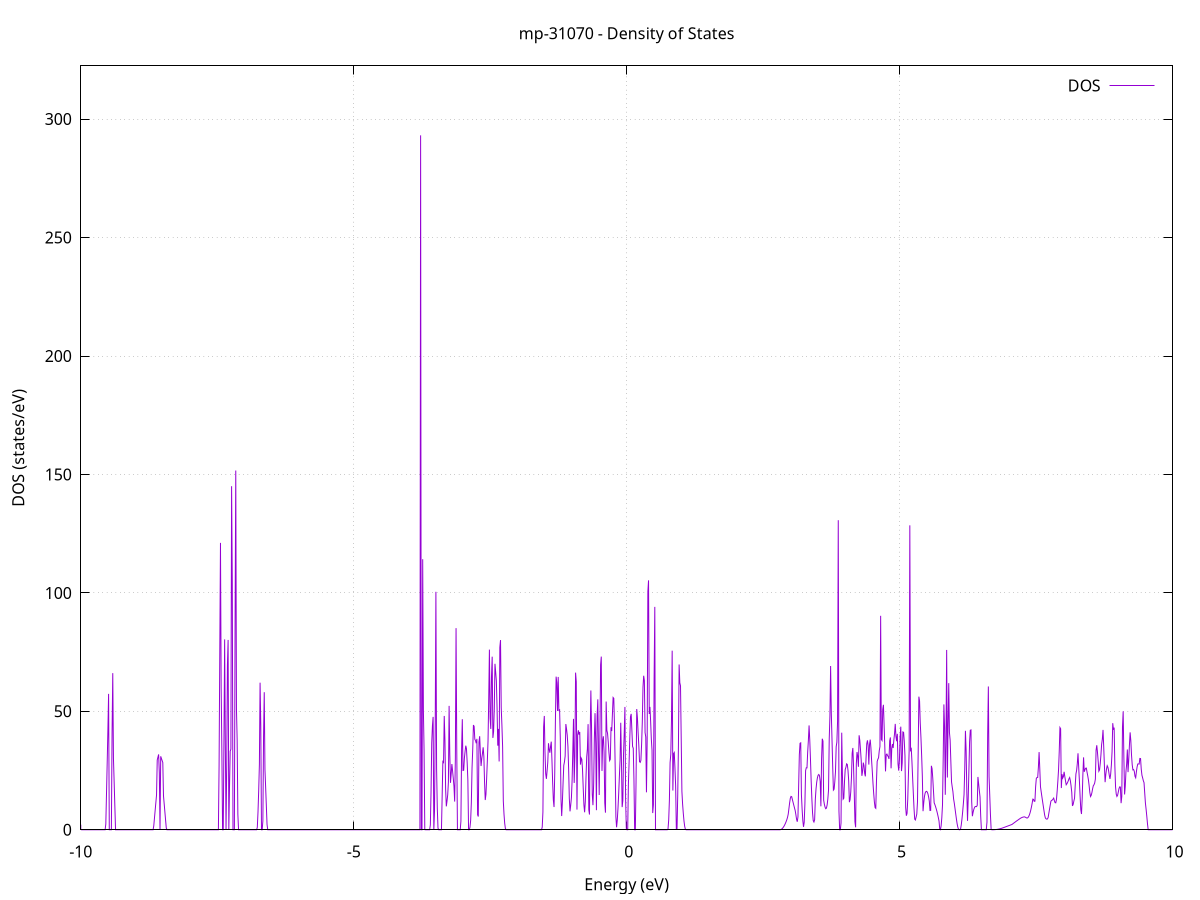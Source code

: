 set title 'mp-31070 - Density of States'
set xlabel 'Energy (eV)'
set ylabel 'DOS (states/eV)'
set grid
set xrange [-10:10]
set yrange [0:322.476]
set xzeroaxis lt -1
set terminal png size 800,600
set output 'mp-31070_dos_gnuplot.png'
plot '-' using 1:2 with lines title 'DOS'
-14.748600 0.000000
-14.735800 0.000000
-14.723100 0.000000
-14.710400 0.000000
-14.697600 0.000000
-14.684900 0.000000
-14.672200 0.000000
-14.659400 0.000000
-14.646700 0.000000
-14.634000 0.000000
-14.621300 0.000000
-14.608500 0.000000
-14.595800 0.000000
-14.583100 0.000000
-14.570300 0.000000
-14.557600 0.000000
-14.544900 0.000000
-14.532100 0.000000
-14.519400 0.000000
-14.506700 0.000000
-14.493900 0.000000
-14.481200 0.000000
-14.468500 0.000000
-14.455700 0.000000
-14.443000 0.000000
-14.430300 0.000000
-14.417600 0.000000
-14.404800 0.000000
-14.392100 0.000000
-14.379400 0.000000
-14.366600 0.000000
-14.353900 0.000000
-14.341200 0.000000
-14.328400 0.000000
-14.315700 0.000000
-14.303000 0.000000
-14.290200 0.000000
-14.277500 0.000000
-14.264800 0.000000
-14.252100 0.000000
-14.239300 0.000000
-14.226600 0.000000
-14.213900 0.000000
-14.201100 0.000000
-14.188400 0.000000
-14.175700 0.000000
-14.162900 0.000000
-14.150200 0.000000
-14.137500 0.000000
-14.124700 0.000000
-14.112000 0.000000
-14.099300 0.000000
-14.086600 0.000000
-14.073800 0.000000
-14.061100 0.000000
-14.048400 0.000000
-14.035600 0.000000
-14.022900 0.000000
-14.010200 0.000000
-13.997400 0.000000
-13.984700 0.000000
-13.972000 0.000000
-13.959200 0.000000
-13.946500 0.000000
-13.933800 0.000000
-13.921100 0.000000
-13.908300 0.000000
-13.895600 0.000000
-13.882900 0.000000
-13.870100 0.000000
-13.857400 0.000000
-13.844700 0.000000
-13.831900 0.000000
-13.819200 0.000000
-13.806500 0.000000
-13.793700 0.000000
-13.781000 0.000000
-13.768300 0.000000
-13.755500 0.000000
-13.742800 0.000000
-13.730100 0.000000
-13.717400 0.000000
-13.704600 0.000000
-13.691900 0.000000
-13.679200 0.000000
-13.666400 0.000000
-13.653700 0.000000
-13.641000 0.000000
-13.628200 0.000000
-13.615500 0.000000
-13.602800 0.000000
-13.590000 0.075100
-13.577300 10.812100
-13.564600 32.021800
-13.551900 72.703900
-13.539100 54.502700
-13.526400 0.000000
-13.513700 0.000000
-13.500900 24.089600
-13.488200 103.522600
-13.475500 30.984400
-13.462700 11.812100
-13.450000 0.000000
-13.437300 0.000000
-13.424500 16.149000
-13.411800 77.083300
-13.399100 0.000000
-13.386400 0.000000
-13.373600 303.944700
-13.360900 68.417900
-13.348200 0.000000
-13.335400 0.000000
-13.322700 0.000000
-13.310000 0.000000
-13.297200 0.000000
-13.284500 0.000000
-13.271800 0.000000
-13.259000 0.000000
-13.246300 0.000000
-13.233600 0.000000
-13.220900 0.000000
-13.208100 0.000000
-13.195400 0.000000
-13.182700 0.000000
-13.169900 0.000000
-13.157200 0.000000
-13.144500 0.000000
-13.131700 0.000000
-13.119000 0.000000
-13.106300 0.000000
-13.093500 0.000000
-13.080800 0.000000
-13.068100 0.000000
-13.055300 0.000000
-13.042600 0.000000
-13.029900 0.000000
-13.017200 0.000000
-13.004400 0.000000
-12.991700 0.000000
-12.979000 0.000000
-12.966200 0.000000
-12.953500 0.000000
-12.940800 0.000000
-12.928000 0.000000
-12.915300 0.000000
-12.902600 0.000000
-12.889800 0.000000
-12.877100 0.000000
-12.864400 0.000000
-12.851700 0.000000
-12.838900 0.000000
-12.826200 0.000000
-12.813500 0.000000
-12.800700 0.000000
-12.788000 0.000000
-12.775300 0.000000
-12.762500 0.000000
-12.749800 0.000000
-12.737100 0.000000
-12.724300 0.000000
-12.711600 0.000000
-12.698900 0.000000
-12.686200 0.000000
-12.673400 0.000000
-12.660700 0.000000
-12.648000 0.000000
-12.635200 0.000000
-12.622500 0.000000
-12.609800 0.000000
-12.597000 0.000000
-12.584300 0.000000
-12.571600 0.000000
-12.558800 0.000000
-12.546100 0.000000
-12.533400 0.000000
-12.520700 0.000000
-12.507900 66.989300
-12.495200 119.890700
-12.482500 0.000000
-12.469700 7.615300
-12.457000 93.693900
-12.444300 53.836500
-12.431500 5.366300
-12.418800 0.000000
-12.406100 0.000000
-12.393300 0.000000
-12.380600 0.000000
-12.367900 0.000000
-12.355100 0.000000
-12.342400 0.000000
-12.329700 0.000000
-12.317000 0.000000
-12.304200 0.000000
-12.291500 0.000000
-12.278800 0.000000
-12.266000 0.000000
-12.253300 0.000000
-12.240600 0.000000
-12.227800 0.000000
-12.215100 0.000000
-12.202400 0.000000
-12.189600 0.000000
-12.176900 0.000000
-12.164200 0.000000
-12.151500 0.000000
-12.138700 0.000000
-12.126000 23.594200
-12.113300 187.990400
-12.100500 24.473800
-12.087800 132.411100
-12.075100 159.694600
-12.062300 441.573500
-12.049600 78.856600
-12.036900 15.398400
-12.024100 124.031700
-12.011400 122.942800
-11.998700 0.000000
-11.986000 0.000000
-11.973200 0.000000
-11.960500 0.000000
-11.947800 0.000000
-11.935000 0.000000
-11.922300 0.000000
-11.909600 0.000000
-11.896800 8.662100
-11.884100 21.819700
-11.871400 53.497200
-11.858600 56.990800
-11.845900 27.153300
-11.833200 84.093200
-11.820500 79.676700
-11.807700 25.110700
-11.795000 8.122400
-11.782300 0.000000
-11.769500 0.000000
-11.756800 0.000000
-11.744100 0.000000
-11.731300 0.000000
-11.718600 0.000000
-11.705900 0.000000
-11.693100 0.000000
-11.680400 0.000000
-11.667700 0.000000
-11.654900 0.000000
-11.642200 0.000000
-11.629500 0.000000
-11.616800 0.000000
-11.604000 0.000000
-11.591300 0.000000
-11.578600 0.000000
-11.565800 0.000000
-11.553100 0.000000
-11.540400 0.000000
-11.527600 0.000000
-11.514900 0.000000
-11.502200 0.000000
-11.489400 0.000000
-11.476700 0.000000
-11.464000 0.000000
-11.451300 0.000000
-11.438500 0.000000
-11.425800 0.000000
-11.413100 0.000000
-11.400300 0.000000
-11.387600 0.000000
-11.374900 0.000000
-11.362100 0.000000
-11.349400 0.000000
-11.336700 0.000000
-11.323900 0.000000
-11.311200 0.000000
-11.298500 0.000000
-11.285800 0.000000
-11.273000 0.000000
-11.260300 0.000000
-11.247600 0.000000
-11.234800 0.000000
-11.222100 0.000000
-11.209400 0.000000
-11.196600 0.000000
-11.183900 0.000000
-11.171200 0.000000
-11.158400 0.000000
-11.145700 0.000000
-11.133000 0.000000
-11.120300 0.000000
-11.107500 0.000000
-11.094800 0.000000
-11.082100 0.000000
-11.069300 73.711200
-11.056600 76.826300
-11.043900 0.000000
-11.031100 0.000000
-11.018400 103.916700
-11.005700 0.000000
-10.992900 0.000000
-10.980200 0.000000
-10.967500 0.000000
-10.954700 0.000000
-10.942000 0.000000
-10.929300 0.000000
-10.916600 0.000000
-10.903800 0.000000
-10.891100 0.000000
-10.878400 0.000000
-10.865600 0.000000
-10.852900 0.000000
-10.840200 0.000000
-10.827400 0.000000
-10.814700 0.000000
-10.802000 22.239300
-10.789200 64.684100
-10.776500 0.000000
-10.763800 0.000000
-10.751100 0.000000
-10.738300 77.392400
-10.725600 40.980300
-10.712900 0.000000
-10.700100 0.000000
-10.687400 0.000000
-10.674700 0.000000
-10.661900 0.000000
-10.649200 0.000000
-10.636500 0.000000
-10.623700 0.000000
-10.611000 0.000000
-10.598300 0.000000
-10.585600 0.000000
-10.572800 0.000000
-10.560100 0.000000
-10.547400 0.000000
-10.534600 0.000000
-10.521900 0.000000
-10.509200 0.000000
-10.496400 0.000000
-10.483700 0.000000
-10.471000 0.000000
-10.458200 0.000000
-10.445500 0.000000
-10.432800 0.000000
-10.420100 0.000000
-10.407300 0.000000
-10.394600 0.000000
-10.381900 0.000000
-10.369100 0.000000
-10.356400 0.000000
-10.343700 0.000000
-10.330900 0.000000
-10.318200 0.000000
-10.305500 0.000000
-10.292700 0.000000
-10.280000 0.000000
-10.267300 0.000000
-10.254500 0.000000
-10.241800 0.000000
-10.229100 0.000000
-10.216400 0.000000
-10.203600 0.000000
-10.190900 0.000000
-10.178200 0.000000
-10.165400 0.000000
-10.152700 0.000000
-10.140000 0.000000
-10.127200 0.000000
-10.114500 0.000000
-10.101800 0.000000
-10.089000 0.000000
-10.076300 0.000000
-10.063600 0.000000
-10.050900 0.000000
-10.038100 0.000000
-10.025400 302.404400
-10.012700 252.895100
-9.999900 0.353700
-9.987200 0.000000
-9.974500 0.000000
-9.961700 0.000000
-9.949000 0.000000
-9.936300 0.000000
-9.923500 0.000000
-9.910800 0.000000
-9.898100 0.000000
-9.885400 0.000000
-9.872600 0.000000
-9.859900 0.000000
-9.847200 0.000000
-9.834400 0.000000
-9.821700 0.000000
-9.809000 0.000000
-9.796200 0.000000
-9.783500 0.000000
-9.770800 0.000000
-9.758000 0.000000
-9.745300 0.000000
-9.732600 0.000000
-9.719900 0.000000
-9.707100 0.000000
-9.694400 0.000000
-9.681700 0.000000
-9.668900 0.000000
-9.656200 0.000000
-9.643500 0.000000
-9.630700 0.000000
-9.618000 0.000000
-9.605300 0.000000
-9.592500 0.000000
-9.579800 0.000000
-9.567100 0.000000
-9.554300 0.000000
-9.541600 2.419300
-9.528900 15.385600
-9.516200 28.366600
-9.503400 42.123800
-9.490700 57.367500
-9.478000 0.000000
-9.465200 0.000000
-9.452500 0.000000
-9.439800 0.000000
-9.427000 40.747800
-9.414300 66.116700
-9.401600 30.056200
-9.388800 20.009100
-9.376100 9.960100
-9.363400 0.000100
-9.350700 0.000000
-9.337900 0.000000
-9.325200 0.000000
-9.312500 0.000000
-9.299700 0.000000
-9.287000 0.000000
-9.274300 0.000000
-9.261500 0.000000
-9.248800 0.000000
-9.236100 0.000000
-9.223300 0.000000
-9.210600 0.000000
-9.197900 0.000000
-9.185200 0.000000
-9.172400 0.000000
-9.159700 0.000000
-9.147000 0.000000
-9.134200 0.000000
-9.121500 0.000000
-9.108800 0.000000
-9.096000 0.000000
-9.083300 0.000000
-9.070600 0.000000
-9.057800 0.000000
-9.045100 0.000000
-9.032400 0.000000
-9.019700 0.000000
-9.006900 0.000000
-8.994200 0.000000
-8.981500 0.000000
-8.968700 0.000000
-8.956000 0.000000
-8.943300 0.000000
-8.930500 0.000000
-8.917800 0.000000
-8.905100 0.000000
-8.892300 0.000000
-8.879600 0.000000
-8.866900 0.000000
-8.854100 0.000000
-8.841400 0.000000
-8.828700 0.000000
-8.816000 0.000000
-8.803200 0.000000
-8.790500 0.000000
-8.777800 0.000000
-8.765000 0.000000
-8.752300 0.000000
-8.739600 0.000000
-8.726800 0.000000
-8.714100 0.000000
-8.701400 0.000000
-8.688600 0.000000
-8.675900 0.000000
-8.663200 1.634500
-8.650500 4.903600
-8.637700 8.172300
-8.625000 11.440300
-8.612300 14.707800
-8.599500 29.454800
-8.586800 30.643700
-8.574100 31.816800
-8.561300 24.077800
-8.548600 0.000000
-8.535900 31.007000
-8.523100 30.126500
-8.510400 29.246200
-8.497700 28.366200
-8.485000 14.331700
-8.472200 10.940600
-8.459500 7.552300
-8.446800 4.166700
-8.434000 0.783700
-8.421300 0.000000
-8.408600 0.000000
-8.395800 0.000000
-8.383100 0.000000
-8.370400 0.000000
-8.357600 0.000000
-8.344900 0.000000
-8.332200 0.000000
-8.319500 0.000000
-8.306700 0.000000
-8.294000 0.000000
-8.281300 0.000000
-8.268500 0.000000
-8.255800 0.000000
-8.243100 0.000000
-8.230300 0.000000
-8.217600 0.000000
-8.204900 0.000000
-8.192100 0.000000
-8.179400 0.000000
-8.166700 0.000000
-8.153900 0.000000
-8.141200 0.000000
-8.128500 0.000000
-8.115800 0.000000
-8.103000 0.000000
-8.090300 0.000000
-8.077600 0.000000
-8.064800 0.000000
-8.052100 0.000000
-8.039400 0.000000
-8.026600 0.000000
-8.013900 0.000000
-8.001200 0.000000
-7.988400 0.000000
-7.975700 0.000000
-7.963000 0.000000
-7.950300 0.000000
-7.937500 0.000000
-7.924800 0.000000
-7.912100 0.000000
-7.899300 0.000000
-7.886600 0.000000
-7.873900 0.000000
-7.861100 0.000000
-7.848400 0.000000
-7.835700 0.000000
-7.822900 0.000000
-7.810200 0.000000
-7.797500 0.000000
-7.784800 0.000000
-7.772000 0.000000
-7.759300 0.000000
-7.746600 0.000000
-7.733800 0.000000
-7.721100 0.000000
-7.708400 0.000000
-7.695600 0.000000
-7.682900 0.000000
-7.670200 0.000000
-7.657400 0.000000
-7.644700 0.000000
-7.632000 0.000000
-7.619300 0.000000
-7.606500 0.000000
-7.593800 0.000000
-7.581100 0.000000
-7.568300 0.000000
-7.555600 0.000000
-7.542900 0.000000
-7.530100 0.000000
-7.517400 0.000000
-7.504700 0.000000
-7.491900 0.000000
-7.479200 0.000000
-7.466500 26.931000
-7.453700 74.412800
-7.441000 121.114500
-7.428300 60.025800
-7.415600 33.546900
-7.402800 0.000000
-7.390100 0.000000
-7.377400 37.718500
-7.364600 80.363700
-7.351900 36.877900
-7.339200 0.000000
-7.326400 26.977900
-7.313700 69.462800
-7.301000 80.131500
-7.288200 0.000000
-7.275500 18.266200
-7.262800 33.197800
-7.250100 34.017000
-7.237300 145.025600
-7.224600 104.685100
-7.211900 0.000000
-7.199100 0.000000
-7.186400 0.000000
-7.173700 85.311700
-7.160900 151.646000
-7.148200 51.025400
-7.135500 38.062900
-7.122700 6.582800
-7.110000 0.000000
-7.097300 0.000000
-7.084600 0.000000
-7.071800 0.000000
-7.059100 0.000000
-7.046400 0.000000
-7.033600 0.000000
-7.020900 0.000000
-7.008200 0.000000
-6.995400 0.000000
-6.982700 0.000000
-6.970000 0.000000
-6.957200 0.000000
-6.944500 0.000000
-6.931800 0.000000
-6.919100 0.000000
-6.906300 0.000000
-6.893600 0.000000
-6.880900 0.000000
-6.868100 0.000000
-6.855400 0.000000
-6.842700 0.000000
-6.829900 0.000000
-6.817200 0.000000
-6.804500 0.000000
-6.791700 0.000000
-6.779000 0.000000
-6.766300 1.008700
-6.753500 7.506900
-6.740800 16.571900
-6.728100 27.498000
-6.715400 62.105400
-6.702600 44.163300
-6.689900 0.000000
-6.677200 0.000000
-6.664400 3.696500
-6.651700 39.706300
-6.639000 58.062000
-6.626200 25.528100
-6.613500 17.865300
-6.600800 10.112800
-6.588000 2.270600
-6.575300 0.000000
-6.562600 0.000000
-6.549900 0.000000
-6.537100 0.000000
-6.524400 0.000000
-6.511700 0.000000
-6.498900 0.000000
-6.486200 0.000000
-6.473500 0.000000
-6.460700 0.000000
-6.448000 0.000000
-6.435300 0.000000
-6.422500 0.000000
-6.409800 0.000000
-6.397100 0.000000
-6.384400 0.000000
-6.371600 0.000000
-6.358900 0.000000
-6.346200 0.000000
-6.333400 0.000000
-6.320700 0.000000
-6.308000 0.000000
-6.295200 0.000000
-6.282500 0.000000
-6.269800 0.000000
-6.257000 0.000000
-6.244300 0.000000
-6.231600 0.000000
-6.218800 0.000000
-6.206100 0.000000
-6.193400 0.000000
-6.180700 0.000000
-6.167900 0.000000
-6.155200 0.000000
-6.142500 0.000000
-6.129700 0.000000
-6.117000 0.000000
-6.104300 0.000000
-6.091500 0.000000
-6.078800 0.000000
-6.066100 0.000000
-6.053300 0.000000
-6.040600 0.000000
-6.027900 0.000000
-6.015200 0.000000
-6.002400 0.000000
-5.989700 0.000000
-5.977000 0.000000
-5.964200 0.000000
-5.951500 0.000000
-5.938800 0.000000
-5.926000 0.000000
-5.913300 0.000000
-5.900600 0.000000
-5.887800 0.000000
-5.875100 0.000000
-5.862400 0.000000
-5.849700 0.000000
-5.836900 0.000000
-5.824200 0.000000
-5.811500 0.000000
-5.798700 0.000000
-5.786000 0.000000
-5.773300 0.000000
-5.760500 0.000000
-5.747800 0.000000
-5.735100 0.000000
-5.722300 0.000000
-5.709600 0.000000
-5.696900 0.000000
-5.684200 0.000000
-5.671400 0.000000
-5.658700 0.000000
-5.646000 0.000000
-5.633200 0.000000
-5.620500 0.000000
-5.607800 0.000000
-5.595000 0.000000
-5.582300 0.000000
-5.569600 0.000000
-5.556800 0.000000
-5.544100 0.000000
-5.531400 0.000000
-5.518600 0.000000
-5.505900 0.000000
-5.493200 0.000000
-5.480500 0.000000
-5.467700 0.000000
-5.455000 0.000000
-5.442300 0.000000
-5.429500 0.000000
-5.416800 0.000000
-5.404100 0.000000
-5.391300 0.000000
-5.378600 0.000000
-5.365900 0.000000
-5.353100 0.000000
-5.340400 0.000000
-5.327700 0.000000
-5.315000 0.000000
-5.302200 0.000000
-5.289500 0.000000
-5.276800 0.000000
-5.264000 0.000000
-5.251300 0.000000
-5.238600 0.000000
-5.225800 0.000000
-5.213100 0.000000
-5.200400 0.000000
-5.187600 0.000000
-5.174900 0.000000
-5.162200 0.000000
-5.149500 0.000000
-5.136700 0.000000
-5.124000 0.000000
-5.111300 0.000000
-5.098500 0.000000
-5.085800 0.000000
-5.073100 0.000000
-5.060300 0.000000
-5.047600 0.000000
-5.034900 0.000000
-5.022100 0.000000
-5.009400 0.000000
-4.996700 0.000000
-4.984000 0.000000
-4.971200 0.000000
-4.958500 0.000000
-4.945800 0.000000
-4.933000 0.000000
-4.920300 0.000000
-4.907600 0.000000
-4.894800 0.000000
-4.882100 0.000000
-4.869400 0.000000
-4.856600 0.000000
-4.843900 0.000000
-4.831200 0.000000
-4.818400 0.000000
-4.805700 0.000000
-4.793000 0.000000
-4.780300 0.000000
-4.767500 0.000000
-4.754800 0.000000
-4.742100 0.000000
-4.729300 0.000000
-4.716600 0.000000
-4.703900 0.000000
-4.691100 0.000000
-4.678400 0.000000
-4.665700 0.000000
-4.652900 0.000000
-4.640200 0.000000
-4.627500 0.000000
-4.614800 0.000000
-4.602000 0.000000
-4.589300 0.000000
-4.576600 0.000000
-4.563800 0.000000
-4.551100 0.000000
-4.538400 0.000000
-4.525600 0.000000
-4.512900 0.000000
-4.500200 0.000000
-4.487400 0.000000
-4.474700 0.000000
-4.462000 0.000000
-4.449300 0.000000
-4.436500 0.000000
-4.423800 0.000000
-4.411100 0.000000
-4.398300 0.000000
-4.385600 0.000000
-4.372900 0.000000
-4.360100 0.000000
-4.347400 0.000000
-4.334700 0.000000
-4.321900 0.000000
-4.309200 0.000000
-4.296500 0.000000
-4.283800 0.000000
-4.271000 0.000000
-4.258300 0.000000
-4.245600 0.000000
-4.232800 0.000000
-4.220100 0.000000
-4.207400 0.000000
-4.194600 0.000000
-4.181900 0.000000
-4.169200 0.000000
-4.156400 0.000000
-4.143700 0.000000
-4.131000 0.000000
-4.118200 0.000000
-4.105500 0.000000
-4.092800 0.000000
-4.080100 0.000000
-4.067300 0.000000
-4.054600 0.000000
-4.041900 0.000000
-4.029100 0.000000
-4.016400 0.000000
-4.003700 0.000000
-3.990900 0.000000
-3.978200 0.000000
-3.965500 0.000000
-3.952700 0.000000
-3.940000 0.000000
-3.927300 0.000000
-3.914600 0.000000
-3.901800 0.000000
-3.889100 0.000000
-3.876400 0.000000
-3.863600 0.000000
-3.850900 0.000000
-3.838200 0.000000
-3.825400 0.000000
-3.812700 0.000000
-3.800000 0.000000
-3.787200 0.000000
-3.774500 293.160000
-3.761800 0.000000
-3.749100 0.000000
-3.736300 114.222500
-3.723600 50.372400
-3.710900 33.460400
-3.698100 0.057500
-3.685400 0.000000
-3.672700 0.000000
-3.659900 0.000000
-3.647200 0.000000
-3.634500 0.000000
-3.621700 0.000000
-3.609000 0.000000
-3.596300 2.042600
-3.583600 15.866000
-3.570800 36.688800
-3.558100 43.838600
-3.545400 47.654300
-3.532600 0.000000
-3.519900 7.853700
-3.507200 41.793900
-3.494400 100.450900
-3.481700 25.708400
-3.469000 9.190900
-3.456200 0.719200
-3.443500 0.000000
-3.430800 0.000000
-3.418000 0.000000
-3.405300 0.000000
-3.392600 0.000000
-3.379900 14.022300
-3.367100 28.790500
-3.354400 28.438200
-3.341700 48.060400
-3.328900 37.893000
-3.316200 17.046800
-3.303500 9.889400
-3.290700 12.135600
-3.278000 14.773500
-3.265300 20.161900
-3.252500 52.308700
-3.239800 31.875400
-3.227100 19.824300
-3.214400 23.614900
-3.201600 27.749500
-3.188900 24.872800
-3.176200 21.725200
-3.163400 18.306600
-3.150700 11.897900
-3.138000 30.034900
-3.125200 85.112700
-3.112500 34.683300
-3.099800 0.000000
-3.087000 0.000000
-3.074300 0.000000
-3.061600 0.000000
-3.048900 0.000000
-3.036100 3.596100
-3.023400 34.163400
-3.010700 46.668400
-2.997900 25.037400
-2.985200 25.130200
-2.972500 30.252000
-2.959700 33.117800
-2.947000 35.493700
-2.934300 34.194800
-2.921500 28.380500
-2.908800 20.951600
-2.896100 0.000000
-2.883400 0.002700
-2.870600 1.029900
-2.857900 3.910900
-2.845200 11.464000
-2.832400 26.066200
-2.819700 33.984300
-2.807000 44.214100
-2.794200 43.633300
-2.781500 38.204000
-2.768800 37.651400
-2.756000 36.528200
-2.743300 38.371100
-2.730600 6.333300
-2.717800 5.592900
-2.705100 37.046400
-2.692400 39.498300
-2.679700 32.528500
-2.666900 26.922200
-2.654200 30.027900
-2.641500 32.220300
-2.628700 34.812300
-2.616000 31.053700
-2.603300 20.236600
-2.590500 12.565600
-2.577800 14.893900
-2.565100 21.557200
-2.552300 28.939500
-2.539600 37.434800
-2.526900 54.917600
-2.514200 76.062000
-2.501400 47.119100
-2.488700 42.564600
-2.476000 64.680500
-2.463200 73.068100
-2.450500 38.785700
-2.437800 41.406900
-2.425000 50.942700
-2.412300 70.068500
-2.399600 66.626400
-2.386800 62.892200
-2.374100 51.517300
-2.361400 35.497800
-2.348700 42.578400
-2.335900 28.847400
-2.323200 77.005500
-2.310500 80.084200
-2.297700 51.600300
-2.285000 44.087200
-2.272300 35.026500
-2.259500 12.136500
-2.246800 6.587000
-2.234100 2.720100
-2.221300 0.535900
-2.208600 0.000000
-2.195900 0.000000
-2.183200 0.000000
-2.170400 0.000000
-2.157700 0.000000
-2.145000 0.000000
-2.132200 0.000000
-2.119500 0.000000
-2.106800 0.000000
-2.094000 0.000000
-2.081300 0.000000
-2.068600 0.000000
-2.055800 0.000000
-2.043100 0.000000
-2.030400 0.000000
-2.017600 0.000000
-2.004900 0.000000
-1.992200 0.000000
-1.979500 0.000000
-1.966700 0.000000
-1.954000 0.000000
-1.941300 0.000000
-1.928500 0.000000
-1.915800 0.000000
-1.903100 0.000000
-1.890300 0.000000
-1.877600 0.000000
-1.864900 0.000000
-1.852100 0.000000
-1.839400 0.000000
-1.826700 0.000000
-1.814000 0.000000
-1.801200 0.000000
-1.788500 0.000000
-1.775800 0.000000
-1.763000 0.000000
-1.750300 0.000000
-1.737600 0.000000
-1.724800 0.000000
-1.712100 0.000000
-1.699400 0.000000
-1.686600 0.000000
-1.673900 0.000000
-1.661200 0.000000
-1.648500 0.000000
-1.635700 0.000000
-1.623000 0.000000
-1.610300 0.000000
-1.597500 0.000000
-1.584800 0.000000
-1.572100 0.000000
-1.559300 0.000000
-1.546600 1.117600
-1.533900 7.465400
-1.521100 43.383100
-1.508400 48.059100
-1.495700 32.670000
-1.483000 23.635500
-1.470200 21.487300
-1.457500 24.823600
-1.444800 28.510600
-1.432000 36.528000
-1.419300 33.999600
-1.406600 32.518300
-1.393800 35.162100
-1.381100 37.211000
-1.368400 29.312500
-1.355600 20.029000
-1.342900 12.592900
-1.330200 9.604500
-1.317400 23.809000
-1.304700 46.699000
-1.292000 64.650000
-1.279300 62.005300
-1.266500 50.166300
-1.253800 64.525300
-1.241100 50.398900
-1.228300 50.617400
-1.215600 38.768500
-1.202900 13.103900
-1.190100 5.800500
-1.177400 11.712200
-1.164700 19.665500
-1.151900 27.163100
-1.139200 28.693500
-1.126500 31.101900
-1.113800 44.631200
-1.101000 42.466900
-1.088300 39.918300
-1.075600 35.203900
-1.062800 25.653200
-1.050100 13.135000
-1.037400 7.771700
-1.024600 10.413700
-1.011900 13.517500
-0.999200 20.790200
-0.986400 33.238500
-0.973700 46.825600
-0.961000 19.780500
-0.948300 30.827800
-0.935500 66.349300
-0.922800 62.452200
-0.910100 8.509400
-0.897300 40.008500
-0.884600 42.001800
-0.871900 40.145900
-0.859100 41.297900
-0.846400 27.502000
-0.833700 30.325400
-0.820900 29.746700
-0.808200 25.376700
-0.795500 17.670700
-0.782800 10.430500
-0.770000 7.391900
-0.757300 11.872500
-0.744600 22.074300
-0.731800 30.711200
-0.719100 34.116900
-0.706400 44.581800
-0.693600 8.497100
-0.680900 6.432500
-0.668200 40.489300
-0.655400 58.816300
-0.642700 42.407900
-0.630000 15.026000
-0.617200 10.389900
-0.604500 19.147100
-0.591800 38.620200
-0.579100 49.229600
-0.566300 36.474900
-0.553600 8.272600
-0.540900 47.999900
-0.528100 55.045400
-0.515400 32.689200
-0.502700 14.687500
-0.489900 39.170600
-0.477200 69.615700
-0.464500 73.107600
-0.451700 24.834900
-0.439000 37.363000
-0.426300 39.465000
-0.413600 32.871700
-0.400800 11.368100
-0.388100 7.219200
-0.375400 54.129400
-0.362600 41.983600
-0.349900 40.700900
-0.337200 37.049800
-0.324400 32.581500
-0.311700 29.195700
-0.299000 29.747400
-0.286200 43.278100
-0.273500 41.677300
-0.260800 48.700500
-0.248100 55.842900
-0.235300 55.468800
-0.222600 43.779700
-0.209900 26.326500
-0.197100 5.484600
-0.184400 1.062100
-0.171700 4.077200
-0.158900 8.972000
-0.146200 15.044100
-0.133500 22.326700
-0.120700 29.381700
-0.108000 45.186300
-0.095300 29.396700
-0.082600 9.564400
-0.069800 12.297600
-0.057100 31.969000
-0.044400 40.663300
-0.031600 51.856100
-0.018900 13.159600
-0.006200 0.574400
0.006600 0.000000
0.019300 0.000000
0.032000 19.144500
0.044800 28.505100
0.057500 38.544600
0.070200 47.723900
0.083000 48.923900
0.095700 42.176600
0.108400 35.227900
0.121100 34.381500
0.133900 20.988000
0.146600 0.000000
0.159300 0.000000
0.172100 19.909100
0.184800 50.964200
0.197500 47.167300
0.210300 41.063100
0.223000 35.544400
0.235700 28.761200
0.248500 28.458900
0.261200 29.310100
0.273900 36.039300
0.286600 45.252900
0.299400 60.204500
0.312100 65.020100
0.324800 62.912300
0.337600 41.022400
0.350300 39.171200
0.363000 15.808600
0.375800 37.381800
0.388500 100.491200
0.401200 105.285500
0.414000 48.888400
0.426700 51.875700
0.439400 45.866800
0.452100 38.349500
0.464900 33.608400
0.477600 7.068500
0.490300 10.545100
0.503100 63.567600
0.515800 94.096800
0.528500 0.000000
0.541300 0.000000
0.554000 0.000000
0.566700 0.000000
0.579500 0.000000
0.592200 0.000000
0.604900 0.000000
0.617600 0.000000
0.630400 0.000000
0.643100 0.000000
0.655800 0.000000
0.668600 0.000000
0.681300 0.000000
0.694000 0.000000
0.706800 0.000000
0.719500 0.000000
0.732200 0.000000
0.745000 0.000000
0.757700 0.288300
0.770400 4.140900
0.783200 12.485400
0.795900 28.318400
0.808600 31.846200
0.821300 46.172800
0.834100 75.615900
0.846800 16.559700
0.859500 32.137200
0.872300 32.606500
0.885000 26.074700
0.897700 18.513100
0.910500 0.000000
0.923200 0.550000
0.935900 14.673400
0.948700 35.468100
0.961400 69.779600
0.974100 62.061500
0.986800 60.779300
0.999600 38.660400
1.012300 16.212900
1.025000 10.885800
1.037800 6.974000
1.050500 3.695100
1.063200 1.443400
1.076000 0.230900
1.088700 0.000000
1.101400 0.000000
1.114200 0.000000
1.126900 0.000000
1.139600 0.000000
1.152300 0.000000
1.165100 0.000000
1.177800 0.000000
1.190500 0.000000
1.203300 0.000000
1.216000 0.000000
1.228700 0.000000
1.241500 0.000000
1.254200 0.000000
1.266900 0.000000
1.279700 0.000000
1.292400 0.000000
1.305100 0.000000
1.317800 0.000000
1.330600 0.000000
1.343300 0.000000
1.356000 0.000000
1.368800 0.000000
1.381500 0.000000
1.394200 0.000000
1.407000 0.000000
1.419700 0.000000
1.432400 0.000000
1.445200 0.000000
1.457900 0.000000
1.470600 0.000000
1.483400 0.000000
1.496100 0.000000
1.508800 0.000000
1.521500 0.000000
1.534300 0.000000
1.547000 0.000000
1.559700 0.000000
1.572500 0.000000
1.585200 0.000000
1.597900 0.000000
1.610700 0.000000
1.623400 0.000000
1.636100 0.000000
1.648900 0.000000
1.661600 0.000000
1.674300 0.000000
1.687000 0.000000
1.699800 0.000000
1.712500 0.000000
1.725200 0.000000
1.738000 0.000000
1.750700 0.000000
1.763400 0.000000
1.776200 0.000000
1.788900 0.000000
1.801600 0.000000
1.814400 0.000000
1.827100 0.000000
1.839800 0.000000
1.852500 0.000000
1.865300 0.000000
1.878000 0.000000
1.890700 0.000000
1.903500 0.000000
1.916200 0.000000
1.928900 0.000000
1.941700 0.000000
1.954400 0.000000
1.967100 0.000000
1.979900 0.000000
1.992600 0.000000
2.005300 0.000000
2.018000 0.000000
2.030800 0.000000
2.043500 0.000000
2.056200 0.000000
2.069000 0.000000
2.081700 0.000000
2.094400 0.000000
2.107200 0.000000
2.119900 0.000000
2.132600 0.000000
2.145400 0.000000
2.158100 0.000000
2.170800 0.000000
2.183600 0.000000
2.196300 0.000000
2.209000 0.000000
2.221700 0.000000
2.234500 0.000000
2.247200 0.000000
2.259900 0.000000
2.272700 0.000000
2.285400 0.000000
2.298100 0.000000
2.310900 0.000000
2.323600 0.000000
2.336300 0.000000
2.349100 0.000000
2.361800 0.000000
2.374500 0.000000
2.387200 0.000000
2.400000 0.000000
2.412700 0.000000
2.425400 0.000000
2.438200 0.000000
2.450900 0.000000
2.463600 0.000000
2.476400 0.000000
2.489100 0.000000
2.501800 0.000000
2.514600 0.000000
2.527300 0.000000
2.540000 0.000000
2.552700 0.000000
2.565500 0.000000
2.578200 0.000000
2.590900 0.000000
2.603700 0.000000
2.616400 0.000000
2.629100 0.000000
2.641900 0.000000
2.654600 0.000000
2.667300 0.000000
2.680100 0.000000
2.692800 0.000000
2.705500 0.000000
2.718300 0.000000
2.731000 0.000000
2.743700 0.000000
2.756400 0.000000
2.769200 0.000000
2.781900 0.000000
2.794600 0.000000
2.807400 0.000300
2.820100 0.048900
2.832800 0.181900
2.845600 0.399000
2.858300 0.700400
2.871000 1.086100
2.883800 1.556000
2.896500 2.110100
2.909200 2.748400
2.921900 3.471000
2.934700 4.277800
2.947400 5.254700
2.960100 6.598000
2.972900 8.960100
2.985600 11.316000
2.998300 13.274500
3.011100 14.088300
3.023800 13.957000
3.036500 12.745800
3.049300 11.558800
3.062000 10.395800
3.074700 9.256900
3.087400 8.142200
3.100200 6.382200
3.112900 4.454300
3.125600 3.395600
3.138400 5.465000
3.151100 18.474400
3.163800 31.730500
3.176600 36.510500
3.189300 36.703300
3.202000 14.721300
3.214800 8.631800
3.227500 3.852000
3.240200 1.237200
3.252900 3.119800
3.265700 10.966900
3.278400 24.972600
3.291100 26.179600
3.303900 26.155600
3.316600 32.784600
3.329300 37.734000
3.342100 44.065100
3.354800 37.866300
3.367500 29.832300
3.380300 20.724100
3.393000 13.145000
3.405700 7.149600
3.418500 3.844100
3.431200 3.276300
3.443900 4.245600
3.456600 12.868400
3.469400 17.243400
3.482100 20.102800
3.494800 21.956100
3.507600 23.035600
3.520300 23.341200
3.533000 22.826200
3.545800 20.440900
3.558500 9.907100
3.571200 29.955200
3.584000 38.431700
3.596700 37.423900
3.609400 12.500100
3.622100 10.755400
3.634900 9.555800
3.647600 8.905300
3.660300 9.143500
3.673100 10.522000
3.685800 13.042400
3.698500 16.657600
3.711300 38.282000
3.724000 48.057600
3.736700 69.136700
3.749500 49.209700
3.762200 37.913100
3.774900 26.745500
3.787600 16.737100
3.800400 17.129000
3.813100 20.218100
3.825800 24.505600
3.838600 35.052500
3.851300 36.948800
3.864000 45.700400
3.876800 130.681100
3.889500 7.904200
3.902200 0.000000
3.915000 0.000000
3.927700 2.895100
3.940400 40.994400
3.953100 23.100300
3.965900 12.907600
3.978600 13.315300
3.991300 20.530000
4.004100 25.420200
4.016800 26.329400
4.029500 27.837000
4.042300 27.586600
4.055000 25.152600
4.067700 20.745400
4.080500 11.655400
4.093200 12.684100
4.105900 16.022400
4.118700 22.127700
4.131400 32.314600
4.144100 34.526200
4.156800 26.827900
4.169600 15.797200
4.182300 3.409800
4.195000 1.053600
4.207800 27.883400
4.220500 32.824200
4.233200 30.957800
4.246000 26.601200
4.258700 39.891300
4.271400 37.735900
4.284200 33.760300
4.296900 29.458000
4.309600 22.766900
4.322300 24.622200
4.335100 28.349400
4.347800 27.146300
4.360500 23.817700
4.373300 22.552000
4.386000 30.404400
4.398700 36.309400
4.411500 37.759900
4.424200 35.543100
4.436900 27.512800
4.449700 36.117100
4.462400 38.057500
4.475100 34.516600
4.487800 29.174600
4.500600 24.554700
4.513300 19.549700
4.526000 15.305900
4.538800 11.672200
4.551500 9.372200
4.564200 9.053100
4.577000 20.660000
4.589700 28.865400
4.602400 29.774500
4.615200 30.417900
4.627900 33.406100
4.640600 35.124900
4.653300 90.329000
4.666100 38.130200
4.678800 37.687200
4.691500 50.831800
4.704300 52.754200
4.717000 43.874000
4.729700 34.862400
4.742500 24.660200
4.755200 31.665700
4.767900 31.972400
4.780700 31.292600
4.793400 30.876400
4.806100 29.891200
4.818900 37.565400
4.831600 38.977300
4.844300 25.942800
4.857000 34.393100
4.869800 36.194300
4.882500 34.512700
4.895200 37.880800
4.908000 40.641700
4.920700 44.685000
4.933400 39.484900
4.946200 37.374100
4.958900 40.503800
4.971600 27.749800
4.984400 24.981200
4.997100 29.354500
5.009800 39.295200
5.022500 43.532200
5.035300 24.777500
5.048000 28.226000
5.060700 41.303400
5.073500 41.146100
5.086200 37.390200
5.098900 31.233800
5.111700 9.428900
5.124400 5.937800
5.137100 6.928100
5.149900 12.785500
5.162600 23.523900
5.175300 33.271200
5.188000 128.532100
5.200800 33.089500
5.213500 34.649700
5.226200 28.941800
5.239000 22.091600
5.251700 15.485800
5.264400 9.124600
5.277200 4.484900
5.289900 4.139400
5.302600 5.313700
5.315400 6.634400
5.328100 11.775800
5.340800 32.326300
5.353500 56.199000
5.366300 54.358300
5.379000 45.051000
5.391700 38.887900
5.404500 31.268400
5.417200 22.575000
5.429900 7.844900
5.442700 11.371700
5.455400 14.011700
5.468100 15.463100
5.480900 16.067400
5.493600 16.236700
5.506300 15.964800
5.519100 15.196800
5.531800 13.919100
5.544500 12.131900
5.557200 8.143000
5.570000 8.184400
5.582700 27.009400
5.595400 25.761000
5.608200 21.765200
5.620900 16.518000
5.633600 11.372900
5.646400 10.639400
5.659100 9.786000
5.671800 8.812500
5.684600 7.718900
5.697300 6.505400
5.710000 5.171800
5.722700 3.678800
5.735500 0.419200
5.748200 0.073600
5.760900 1.581700
5.773700 5.035300
5.786400 10.434600
5.799100 30.083000
5.811900 52.921800
5.824600 43.097600
5.837300 14.774000
5.850100 37.863000
5.862800 75.920100
5.875500 22.063300
5.888200 43.629200
5.901000 61.906900
5.913700 41.047800
5.926400 37.872500
5.939200 28.945700
5.951900 20.203700
5.964600 18.059600
5.977400 16.092600
5.990100 12.971700
6.002800 11.180300
6.015600 9.012900
6.028300 6.764100
6.041000 4.628700
6.053700 2.635600
6.066500 1.145900
6.079200 0.267800
6.091900 0.000000
6.104700 0.000000
6.117400 0.329800
6.130100 2.022200
6.142900 4.531500
6.155600 7.501800
6.168300 10.933100
6.181100 14.825500
6.193800 25.585200
6.206500 41.776600
6.219300 33.484500
6.232000 15.767200
6.244700 3.757200
6.257400 13.255700
6.270200 25.214900
6.282900 37.171300
6.295600 42.017800
6.308400 42.157300
6.321100 11.981100
6.333800 5.723400
6.346600 7.322500
6.359300 8.536700
6.372000 9.360700
6.384800 9.794400
6.397500 9.837800
6.410200 9.773300
6.422900 10.343800
6.435700 22.306800
6.448400 19.384300
6.461100 16.581100
6.473900 13.846000
6.486600 5.646300
6.499300 0.000000
6.512100 0.000000
6.524800 0.000000
6.537500 0.000000
6.550300 0.000000
6.563000 0.000000
6.575700 0.000000
6.588400 0.000000
6.601200 3.270600
6.613900 40.119300
6.626600 60.499700
6.639400 22.537100
6.652100 14.518900
6.664800 6.347100
6.677600 0.125200
6.690300 0.000000
6.703000 0.001200
6.715800 0.008600
6.728500 0.022800
6.741200 0.043600
6.753900 0.071300
6.766700 0.105600
6.779400 0.146700
6.792100 0.194500
6.804900 0.249000
6.817600 0.310300
6.830300 0.378300
6.843100 0.453000
6.855800 0.534500
6.868500 0.622700
6.881300 0.717700
6.894000 0.819300
6.906700 0.927400
6.919500 1.037200
6.932200 1.147100
6.944900 1.257100
6.957600 1.367200
6.970400 1.477400
6.983100 1.587700
6.995800 1.698100
7.008600 1.808700
7.021300 1.919300
7.034000 2.030000
7.046800 2.140900
7.059500 2.251900
7.072200 2.476400
7.085000 2.699800
7.097700 2.921100
7.110400 3.140300
7.123100 3.357500
7.135900 3.572600
7.148600 3.785700
7.161300 3.996700
7.174100 4.205600
7.186800 4.412500
7.199500 4.617400
7.212300 4.818100
7.225000 4.995200
7.237700 5.144100
7.250500 5.264500
7.263200 5.356600
7.275900 5.420400
7.288600 5.455100
7.301400 5.337300
7.314100 5.173200
7.326800 5.003400
7.339600 4.962100
7.352300 5.155800
7.365000 5.584600
7.377800 6.248400
7.390500 7.147300
7.403200 8.273700
7.416000 9.615300
7.428700 11.171800
7.441400 12.943200
7.454100 12.835400
7.466900 12.003600
7.479600 12.068600
7.492300 18.109100
7.505100 21.680000
7.517800 22.078100
7.530500 22.101200
7.543300 26.445300
7.556000 32.791800
7.568700 25.850900
7.581500 18.154400
7.594200 16.077400
7.606900 14.027900
7.619700 12.023300
7.632400 10.063500
7.645100 8.145500
7.657800 6.233500
7.670600 5.012400
7.683300 4.630100
7.696000 4.483100
7.708800 4.571300
7.721500 5.159400
7.734200 6.927800
7.747000 8.668900
7.759700 10.382200
7.772400 12.067600
7.785200 12.408100
7.797900 12.546700
7.810600 12.931600
7.823300 13.365900
7.836100 12.274600
7.848800 11.450900
7.861500 11.374000
7.874300 12.761600
7.887000 16.325200
7.899700 20.526800
7.912500 25.397600
7.925200 33.095500
7.937900 43.167700
7.950700 42.631600
7.963400 17.613900
7.976100 23.469900
7.988800 21.821700
8.001600 22.443400
8.014300 24.477000
8.027000 22.513700
8.039800 20.656700
8.052500 18.998500
8.065200 19.412700
8.078000 19.970600
8.090700 20.671900
8.103400 21.516800
8.116200 22.054400
8.128900 20.679100
8.141600 18.583900
8.154300 15.836400
8.167100 10.075400
8.179800 10.683200
8.192500 12.082500
8.205300 13.299400
8.218000 18.756300
8.230700 23.570200
8.243500 25.067500
8.256200 27.985900
8.268900 32.293900
8.281700 26.352300
8.294400 20.692200
8.307100 14.246400
8.319900 8.490000
8.332600 6.657400
8.345300 13.037700
8.358000 23.087400
8.370800 30.565500
8.383500 24.482400
8.396200 25.364700
8.409000 25.981700
8.421700 26.050600
8.434400 24.324600
8.447200 22.791800
8.459900 21.030200
8.472600 18.642500
8.485400 15.753500
8.498100 14.025800
8.510800 14.537300
8.523500 15.667000
8.536300 17.293500
8.549000 18.563500
8.561700 18.992500
8.574500 19.744600
8.587200 21.386300
8.599900 33.560600
8.612700 35.678100
8.625400 32.713300
8.638100 29.008300
8.650900 24.734100
8.663600 25.307900
8.676300 27.933600
8.689000 31.605700
8.701800 36.076500
8.714500 38.222400
8.727200 42.152700
8.740000 34.937400
8.752700 26.951200
8.765400 20.098500
8.778200 23.355700
8.790900 25.622700
8.803600 27.048600
8.816400 26.402500
8.829100 25.033800
8.841800 22.941500
8.854500 21.459200
8.867300 23.499400
8.880000 27.217900
8.892700 32.937000
8.905500 45.005800
8.918200 42.177900
8.930900 43.118200
8.943700 27.193500
8.956400 18.206000
8.969100 15.065000
8.981900 14.070600
8.994600 14.589300
9.007300 15.989700
9.020100 17.402800
9.032800 18.130300
9.045500 18.028800
9.058200 11.237800
9.071000 14.045900
9.083700 43.424000
9.096400 49.999600
9.109200 30.462400
9.121900 14.903600
9.134600 18.292300
9.147400 24.562800
9.160100 27.816400
9.172800 33.884200
9.185600 24.353200
9.198300 29.502200
9.211000 35.727700
9.223700 41.125500
9.236500 37.624800
9.249200 31.566600
9.261900 27.475600
9.274700 25.292700
9.287400 25.434800
9.300100 24.670000
9.312900 22.580900
9.325600 21.942100
9.338300 24.427400
9.351100 26.489500
9.363800 27.762400
9.376500 27.812000
9.389200 27.737900
9.402000 30.115500
9.414700 30.073000
9.427400 25.608500
9.440200 23.023700
9.452900 21.929700
9.465600 20.728000
9.478400 19.894300
9.491100 15.543300
9.503800 11.271600
9.516600 8.610200
9.529300 5.674000
9.542000 2.463000
9.554700 0.019200
9.567500 0.000000
9.580200 0.000000
9.592900 0.000000
9.605700 0.000000
9.618400 0.000000
9.631100 0.000000
9.643900 0.000000
9.656600 0.000000
9.669300 0.000000
9.682100 0.000000
9.694800 0.000000
9.707500 0.000000
9.720300 0.000000
9.733000 0.000000
9.745700 0.000000
9.758400 0.000000
9.771200 0.000000
9.783900 0.000000
9.796600 0.000000
9.809400 0.000000
9.822100 0.000000
9.834800 0.000000
9.847600 0.000000
9.860300 0.000000
9.873000 0.000000
9.885800 0.000000
9.898500 0.000000
9.911200 0.000000
9.923900 0.000000
9.936700 0.000000
9.949400 0.000000
9.962100 0.000000
9.974900 0.000000
9.987600 0.000000
10.000300 0.000000
10.013100 0.000000
10.025800 0.000000
10.038500 0.000000
10.051300 0.000000
10.064000 0.000000
10.076700 0.000000
10.089400 0.000000
10.102200 0.000000
10.114900 0.000000
10.127600 0.000000
10.140400 0.000000
10.153100 0.000000
10.165800 0.000000
10.178600 0.000000
10.191300 0.000000
10.204000 0.000000
10.216800 0.000000
10.229500 0.000000
10.242200 0.000000
10.254900 0.000000
10.267700 0.000000
10.280400 0.000000
10.293100 0.000000
10.305900 0.000000
10.318600 0.000000
10.331300 0.000000
10.344100 0.000000
10.356800 0.000000
10.369500 0.000000
10.382300 0.000000
10.395000 0.000000
10.407700 0.000000
10.420500 0.000000
10.433200 0.000000
10.445900 0.000000
10.458600 0.000000
10.471400 0.000000
10.484100 0.000000
10.496800 0.000000
10.509600 0.000000
10.522300 0.000000
10.535000 0.000000
10.547800 0.000000
10.560500 0.000000
10.573200 0.000000
10.586000 0.000000
10.598700 0.000000
10.611400 0.000000
10.624100 0.000000
10.636900 0.000000
10.649600 0.000000
10.662300 0.000000
10.675100 0.000000
10.687800 0.000000
10.700500 0.000000
10.713300 0.000000
e
